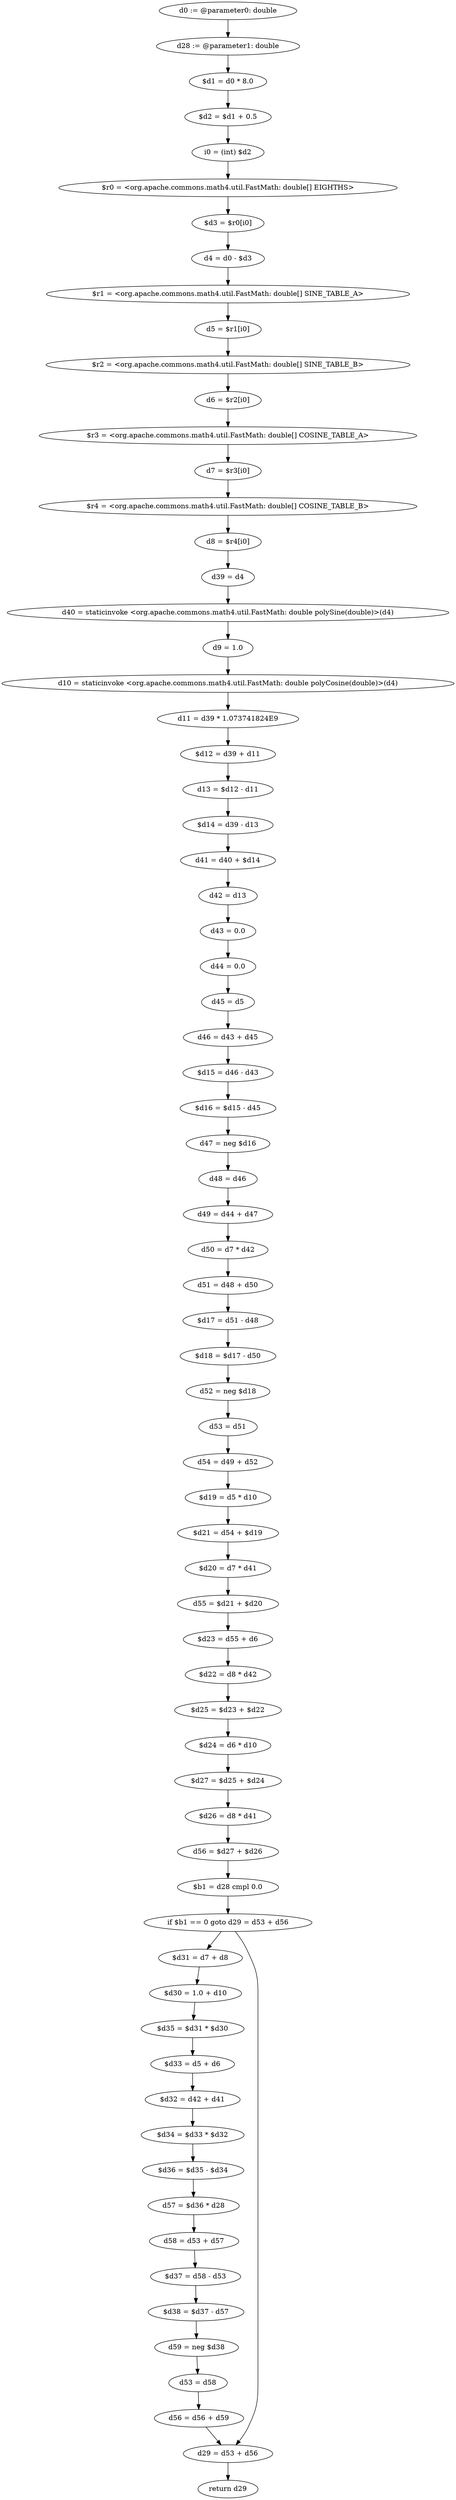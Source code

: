 digraph "unitGraph" {
    "d0 := @parameter0: double"
    "d28 := @parameter1: double"
    "$d1 = d0 * 8.0"
    "$d2 = $d1 + 0.5"
    "i0 = (int) $d2"
    "$r0 = <org.apache.commons.math4.util.FastMath: double[] EIGHTHS>"
    "$d3 = $r0[i0]"
    "d4 = d0 - $d3"
    "$r1 = <org.apache.commons.math4.util.FastMath: double[] SINE_TABLE_A>"
    "d5 = $r1[i0]"
    "$r2 = <org.apache.commons.math4.util.FastMath: double[] SINE_TABLE_B>"
    "d6 = $r2[i0]"
    "$r3 = <org.apache.commons.math4.util.FastMath: double[] COSINE_TABLE_A>"
    "d7 = $r3[i0]"
    "$r4 = <org.apache.commons.math4.util.FastMath: double[] COSINE_TABLE_B>"
    "d8 = $r4[i0]"
    "d39 = d4"
    "d40 = staticinvoke <org.apache.commons.math4.util.FastMath: double polySine(double)>(d4)"
    "d9 = 1.0"
    "d10 = staticinvoke <org.apache.commons.math4.util.FastMath: double polyCosine(double)>(d4)"
    "d11 = d39 * 1.073741824E9"
    "$d12 = d39 + d11"
    "d13 = $d12 - d11"
    "$d14 = d39 - d13"
    "d41 = d40 + $d14"
    "d42 = d13"
    "d43 = 0.0"
    "d44 = 0.0"
    "d45 = d5"
    "d46 = d43 + d45"
    "$d15 = d46 - d43"
    "$d16 = $d15 - d45"
    "d47 = neg $d16"
    "d48 = d46"
    "d49 = d44 + d47"
    "d50 = d7 * d42"
    "d51 = d48 + d50"
    "$d17 = d51 - d48"
    "$d18 = $d17 - d50"
    "d52 = neg $d18"
    "d53 = d51"
    "d54 = d49 + d52"
    "$d19 = d5 * d10"
    "$d21 = d54 + $d19"
    "$d20 = d7 * d41"
    "d55 = $d21 + $d20"
    "$d23 = d55 + d6"
    "$d22 = d8 * d42"
    "$d25 = $d23 + $d22"
    "$d24 = d6 * d10"
    "$d27 = $d25 + $d24"
    "$d26 = d8 * d41"
    "d56 = $d27 + $d26"
    "$b1 = d28 cmpl 0.0"
    "if $b1 == 0 goto d29 = d53 + d56"
    "$d31 = d7 + d8"
    "$d30 = 1.0 + d10"
    "$d35 = $d31 * $d30"
    "$d33 = d5 + d6"
    "$d32 = d42 + d41"
    "$d34 = $d33 * $d32"
    "$d36 = $d35 - $d34"
    "d57 = $d36 * d28"
    "d58 = d53 + d57"
    "$d37 = d58 - d53"
    "$d38 = $d37 - d57"
    "d59 = neg $d38"
    "d53 = d58"
    "d56 = d56 + d59"
    "d29 = d53 + d56"
    "return d29"
    "d0 := @parameter0: double"->"d28 := @parameter1: double";
    "d28 := @parameter1: double"->"$d1 = d0 * 8.0";
    "$d1 = d0 * 8.0"->"$d2 = $d1 + 0.5";
    "$d2 = $d1 + 0.5"->"i0 = (int) $d2";
    "i0 = (int) $d2"->"$r0 = <org.apache.commons.math4.util.FastMath: double[] EIGHTHS>";
    "$r0 = <org.apache.commons.math4.util.FastMath: double[] EIGHTHS>"->"$d3 = $r0[i0]";
    "$d3 = $r0[i0]"->"d4 = d0 - $d3";
    "d4 = d0 - $d3"->"$r1 = <org.apache.commons.math4.util.FastMath: double[] SINE_TABLE_A>";
    "$r1 = <org.apache.commons.math4.util.FastMath: double[] SINE_TABLE_A>"->"d5 = $r1[i0]";
    "d5 = $r1[i0]"->"$r2 = <org.apache.commons.math4.util.FastMath: double[] SINE_TABLE_B>";
    "$r2 = <org.apache.commons.math4.util.FastMath: double[] SINE_TABLE_B>"->"d6 = $r2[i0]";
    "d6 = $r2[i0]"->"$r3 = <org.apache.commons.math4.util.FastMath: double[] COSINE_TABLE_A>";
    "$r3 = <org.apache.commons.math4.util.FastMath: double[] COSINE_TABLE_A>"->"d7 = $r3[i0]";
    "d7 = $r3[i0]"->"$r4 = <org.apache.commons.math4.util.FastMath: double[] COSINE_TABLE_B>";
    "$r4 = <org.apache.commons.math4.util.FastMath: double[] COSINE_TABLE_B>"->"d8 = $r4[i0]";
    "d8 = $r4[i0]"->"d39 = d4";
    "d39 = d4"->"d40 = staticinvoke <org.apache.commons.math4.util.FastMath: double polySine(double)>(d4)";
    "d40 = staticinvoke <org.apache.commons.math4.util.FastMath: double polySine(double)>(d4)"->"d9 = 1.0";
    "d9 = 1.0"->"d10 = staticinvoke <org.apache.commons.math4.util.FastMath: double polyCosine(double)>(d4)";
    "d10 = staticinvoke <org.apache.commons.math4.util.FastMath: double polyCosine(double)>(d4)"->"d11 = d39 * 1.073741824E9";
    "d11 = d39 * 1.073741824E9"->"$d12 = d39 + d11";
    "$d12 = d39 + d11"->"d13 = $d12 - d11";
    "d13 = $d12 - d11"->"$d14 = d39 - d13";
    "$d14 = d39 - d13"->"d41 = d40 + $d14";
    "d41 = d40 + $d14"->"d42 = d13";
    "d42 = d13"->"d43 = 0.0";
    "d43 = 0.0"->"d44 = 0.0";
    "d44 = 0.0"->"d45 = d5";
    "d45 = d5"->"d46 = d43 + d45";
    "d46 = d43 + d45"->"$d15 = d46 - d43";
    "$d15 = d46 - d43"->"$d16 = $d15 - d45";
    "$d16 = $d15 - d45"->"d47 = neg $d16";
    "d47 = neg $d16"->"d48 = d46";
    "d48 = d46"->"d49 = d44 + d47";
    "d49 = d44 + d47"->"d50 = d7 * d42";
    "d50 = d7 * d42"->"d51 = d48 + d50";
    "d51 = d48 + d50"->"$d17 = d51 - d48";
    "$d17 = d51 - d48"->"$d18 = $d17 - d50";
    "$d18 = $d17 - d50"->"d52 = neg $d18";
    "d52 = neg $d18"->"d53 = d51";
    "d53 = d51"->"d54 = d49 + d52";
    "d54 = d49 + d52"->"$d19 = d5 * d10";
    "$d19 = d5 * d10"->"$d21 = d54 + $d19";
    "$d21 = d54 + $d19"->"$d20 = d7 * d41";
    "$d20 = d7 * d41"->"d55 = $d21 + $d20";
    "d55 = $d21 + $d20"->"$d23 = d55 + d6";
    "$d23 = d55 + d6"->"$d22 = d8 * d42";
    "$d22 = d8 * d42"->"$d25 = $d23 + $d22";
    "$d25 = $d23 + $d22"->"$d24 = d6 * d10";
    "$d24 = d6 * d10"->"$d27 = $d25 + $d24";
    "$d27 = $d25 + $d24"->"$d26 = d8 * d41";
    "$d26 = d8 * d41"->"d56 = $d27 + $d26";
    "d56 = $d27 + $d26"->"$b1 = d28 cmpl 0.0";
    "$b1 = d28 cmpl 0.0"->"if $b1 == 0 goto d29 = d53 + d56";
    "if $b1 == 0 goto d29 = d53 + d56"->"$d31 = d7 + d8";
    "if $b1 == 0 goto d29 = d53 + d56"->"d29 = d53 + d56";
    "$d31 = d7 + d8"->"$d30 = 1.0 + d10";
    "$d30 = 1.0 + d10"->"$d35 = $d31 * $d30";
    "$d35 = $d31 * $d30"->"$d33 = d5 + d6";
    "$d33 = d5 + d6"->"$d32 = d42 + d41";
    "$d32 = d42 + d41"->"$d34 = $d33 * $d32";
    "$d34 = $d33 * $d32"->"$d36 = $d35 - $d34";
    "$d36 = $d35 - $d34"->"d57 = $d36 * d28";
    "d57 = $d36 * d28"->"d58 = d53 + d57";
    "d58 = d53 + d57"->"$d37 = d58 - d53";
    "$d37 = d58 - d53"->"$d38 = $d37 - d57";
    "$d38 = $d37 - d57"->"d59 = neg $d38";
    "d59 = neg $d38"->"d53 = d58";
    "d53 = d58"->"d56 = d56 + d59";
    "d56 = d56 + d59"->"d29 = d53 + d56";
    "d29 = d53 + d56"->"return d29";
}
